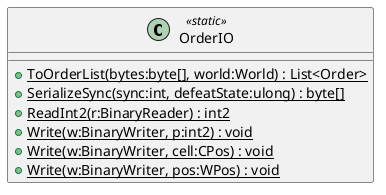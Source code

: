 @startuml
class OrderIO <<static>> {
    + {static} ToOrderList(bytes:byte[], world:World) : List<Order>
    + {static} SerializeSync(sync:int, defeatState:ulong) : byte[]
    + {static} ReadInt2(r:BinaryReader) : int2
    + {static} Write(w:BinaryWriter, p:int2) : void
    + {static} Write(w:BinaryWriter, cell:CPos) : void
    + {static} Write(w:BinaryWriter, pos:WPos) : void
}
@enduml
